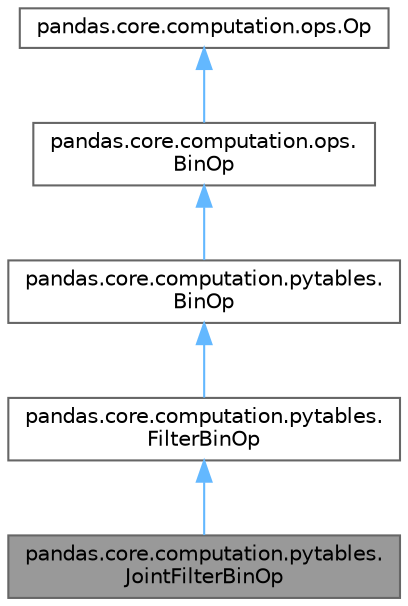 digraph "pandas.core.computation.pytables.JointFilterBinOp"
{
 // LATEX_PDF_SIZE
  bgcolor="transparent";
  edge [fontname=Helvetica,fontsize=10,labelfontname=Helvetica,labelfontsize=10];
  node [fontname=Helvetica,fontsize=10,shape=box,height=0.2,width=0.4];
  Node1 [id="Node000001",label="pandas.core.computation.pytables.\lJointFilterBinOp",height=0.2,width=0.4,color="gray40", fillcolor="grey60", style="filled", fontcolor="black",tooltip=" "];
  Node2 -> Node1 [id="edge5_Node000001_Node000002",dir="back",color="steelblue1",style="solid",tooltip=" "];
  Node2 [id="Node000002",label="pandas.core.computation.pytables.\lFilterBinOp",height=0.2,width=0.4,color="gray40", fillcolor="white", style="filled",URL="$classpandas_1_1core_1_1computation_1_1pytables_1_1FilterBinOp.html",tooltip=" "];
  Node3 -> Node2 [id="edge6_Node000002_Node000003",dir="back",color="steelblue1",style="solid",tooltip=" "];
  Node3 [id="Node000003",label="pandas.core.computation.pytables.\lBinOp",height=0.2,width=0.4,color="gray40", fillcolor="white", style="filled",URL="$classpandas_1_1core_1_1computation_1_1pytables_1_1BinOp.html",tooltip=" "];
  Node4 -> Node3 [id="edge7_Node000003_Node000004",dir="back",color="steelblue1",style="solid",tooltip=" "];
  Node4 [id="Node000004",label="pandas.core.computation.ops.\lBinOp",height=0.2,width=0.4,color="gray40", fillcolor="white", style="filled",URL="$classpandas_1_1core_1_1computation_1_1ops_1_1BinOp.html",tooltip=" "];
  Node5 -> Node4 [id="edge8_Node000004_Node000005",dir="back",color="steelblue1",style="solid",tooltip=" "];
  Node5 [id="Node000005",label="pandas.core.computation.ops.Op",height=0.2,width=0.4,color="gray40", fillcolor="white", style="filled",URL="$classpandas_1_1core_1_1computation_1_1ops_1_1Op.html",tooltip=" "];
}
